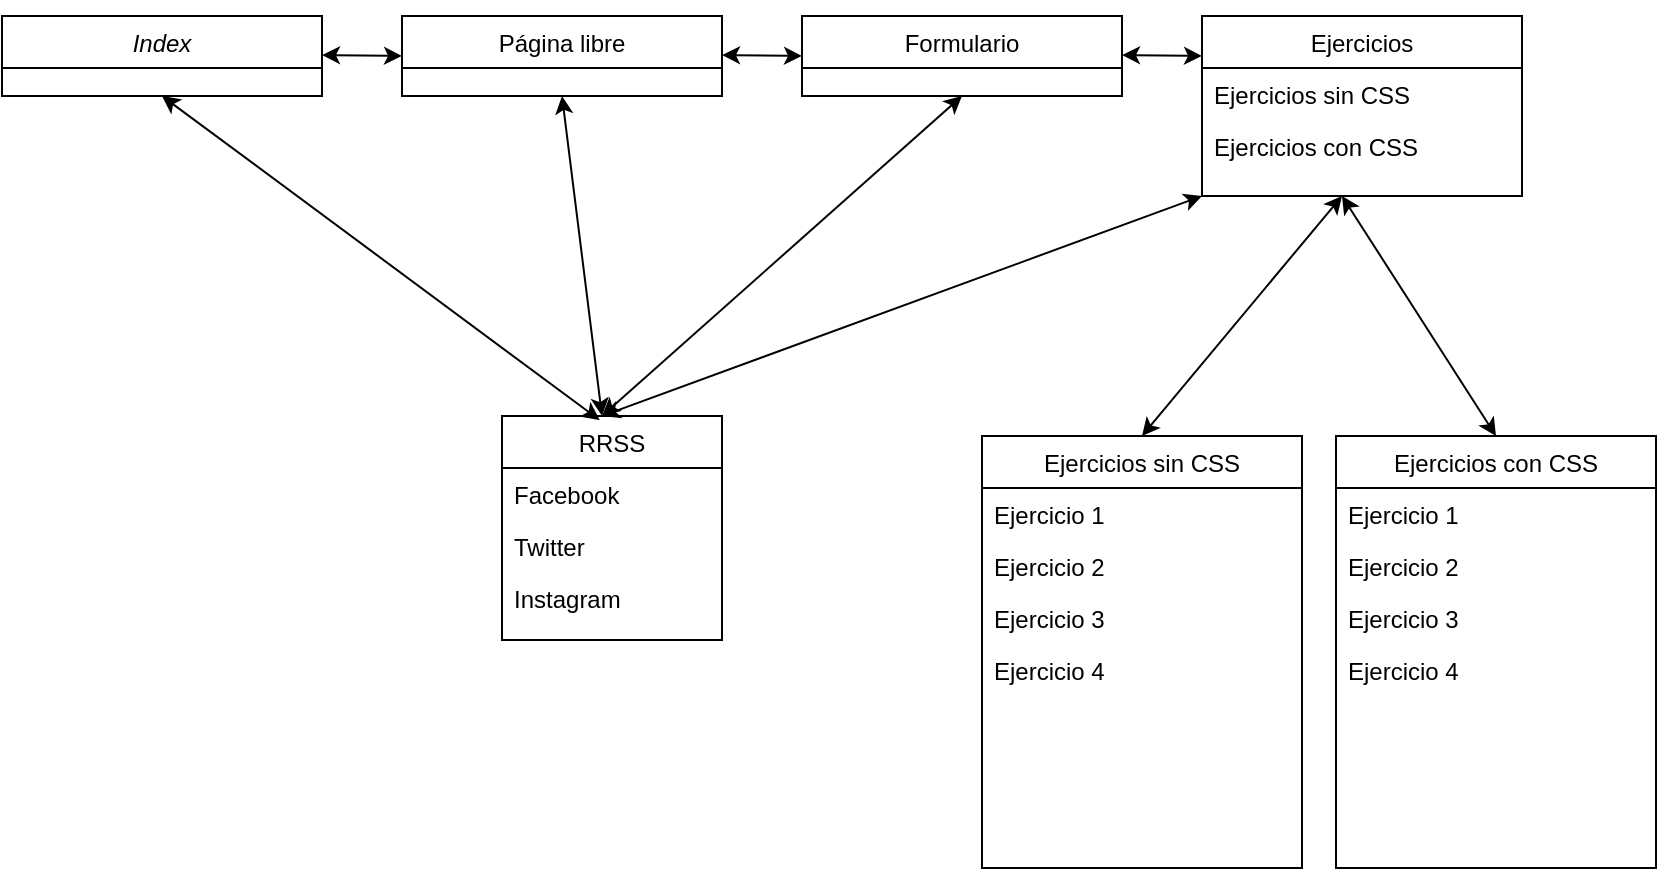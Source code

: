 <mxfile version="24.4.10" type="device">
  <diagram id="C5RBs43oDa-KdzZeNtuy" name="Page-1">
    <mxGraphModel dx="1050" dy="522" grid="1" gridSize="10" guides="1" tooltips="1" connect="1" arrows="1" fold="1" page="1" pageScale="1" pageWidth="827" pageHeight="1169" math="0" shadow="0">
      <root>
        <mxCell id="WIyWlLk6GJQsqaUBKTNV-0" />
        <mxCell id="WIyWlLk6GJQsqaUBKTNV-1" parent="WIyWlLk6GJQsqaUBKTNV-0" />
        <mxCell id="zkfFHV4jXpPFQw0GAbJ--0" value="Index" style="swimlane;fontStyle=2;align=center;verticalAlign=top;childLayout=stackLayout;horizontal=1;startSize=26;horizontalStack=0;resizeParent=1;resizeLast=0;collapsible=1;marginBottom=0;rounded=0;shadow=0;strokeWidth=1;" parent="WIyWlLk6GJQsqaUBKTNV-1" vertex="1">
          <mxGeometry y="40" width="160" height="40" as="geometry">
            <mxRectangle x="230" y="140" width="160" height="26" as="alternateBounds" />
          </mxGeometry>
        </mxCell>
        <mxCell id="zkfFHV4jXpPFQw0GAbJ--6" value="Ejercicios" style="swimlane;fontStyle=0;align=center;verticalAlign=top;childLayout=stackLayout;horizontal=1;startSize=26;horizontalStack=0;resizeParent=1;resizeLast=0;collapsible=1;marginBottom=0;rounded=0;shadow=0;strokeWidth=1;" parent="WIyWlLk6GJQsqaUBKTNV-1" vertex="1">
          <mxGeometry x="600" y="40" width="160" height="90" as="geometry">
            <mxRectangle x="130" y="380" width="160" height="26" as="alternateBounds" />
          </mxGeometry>
        </mxCell>
        <mxCell id="zkfFHV4jXpPFQw0GAbJ--7" value="Ejercicios sin CSS&#xa;" style="text;align=left;verticalAlign=top;spacingLeft=4;spacingRight=4;overflow=hidden;rotatable=0;points=[[0,0.5],[1,0.5]];portConstraint=eastwest;" parent="zkfFHV4jXpPFQw0GAbJ--6" vertex="1">
          <mxGeometry y="26" width="160" height="26" as="geometry" />
        </mxCell>
        <mxCell id="zkfFHV4jXpPFQw0GAbJ--11" value="Ejercicios con CSS" style="text;align=left;verticalAlign=top;spacingLeft=4;spacingRight=4;overflow=hidden;rotatable=0;points=[[0,0.5],[1,0.5]];portConstraint=eastwest;" parent="zkfFHV4jXpPFQw0GAbJ--6" vertex="1">
          <mxGeometry y="52" width="160" height="26" as="geometry" />
        </mxCell>
        <mxCell id="zkfFHV4jXpPFQw0GAbJ--13" value="Formulario&#xa;" style="swimlane;fontStyle=0;align=center;verticalAlign=top;childLayout=stackLayout;horizontal=1;startSize=26;horizontalStack=0;resizeParent=1;resizeLast=0;collapsible=1;marginBottom=0;rounded=0;shadow=0;strokeWidth=1;" parent="WIyWlLk6GJQsqaUBKTNV-1" vertex="1">
          <mxGeometry x="400" y="40" width="160" height="40" as="geometry">
            <mxRectangle x="340" y="380" width="170" height="26" as="alternateBounds" />
          </mxGeometry>
        </mxCell>
        <mxCell id="mXFKbsylmVC2lKPRKeLA-0" style="edgeStyle=orthogonalEdgeStyle;rounded=0;orthogonalLoop=1;jettySize=auto;html=1;exitX=0.25;exitY=0;exitDx=0;exitDy=0;" parent="WIyWlLk6GJQsqaUBKTNV-1" source="zkfFHV4jXpPFQw0GAbJ--17" edge="1">
          <mxGeometry relative="1" as="geometry">
            <mxPoint x="260" y="60" as="targetPoint" />
          </mxGeometry>
        </mxCell>
        <mxCell id="zkfFHV4jXpPFQw0GAbJ--17" value="Página libre&#xa;&#xa;" style="swimlane;fontStyle=0;align=center;verticalAlign=top;childLayout=stackLayout;horizontal=1;startSize=26;horizontalStack=0;resizeParent=1;resizeLast=0;collapsible=1;marginBottom=0;rounded=0;shadow=0;strokeWidth=1;" parent="WIyWlLk6GJQsqaUBKTNV-1" vertex="1">
          <mxGeometry x="200" y="40" width="160" height="40" as="geometry">
            <mxRectangle x="550" y="140" width="160" height="26" as="alternateBounds" />
          </mxGeometry>
        </mxCell>
        <mxCell id="mXFKbsylmVC2lKPRKeLA-4" value="Ejercicios sin CSS&#xa;" style="swimlane;fontStyle=0;align=center;verticalAlign=top;childLayout=stackLayout;horizontal=1;startSize=26;horizontalStack=0;resizeParent=1;resizeLast=0;collapsible=1;marginBottom=0;rounded=0;shadow=0;strokeWidth=1;" parent="WIyWlLk6GJQsqaUBKTNV-1" vertex="1">
          <mxGeometry x="490" y="250" width="160" height="216" as="geometry">
            <mxRectangle x="550" y="140" width="160" height="26" as="alternateBounds" />
          </mxGeometry>
        </mxCell>
        <mxCell id="mXFKbsylmVC2lKPRKeLA-5" value="Ejercicio 1" style="text;align=left;verticalAlign=top;spacingLeft=4;spacingRight=4;overflow=hidden;rotatable=0;points=[[0,0.5],[1,0.5]];portConstraint=eastwest;" parent="mXFKbsylmVC2lKPRKeLA-4" vertex="1">
          <mxGeometry y="26" width="160" height="26" as="geometry" />
        </mxCell>
        <mxCell id="mXFKbsylmVC2lKPRKeLA-6" value="Ejercicio 2&#xa;" style="text;align=left;verticalAlign=top;spacingLeft=4;spacingRight=4;overflow=hidden;rotatable=0;points=[[0,0.5],[1,0.5]];portConstraint=eastwest;rounded=0;shadow=0;html=0;" parent="mXFKbsylmVC2lKPRKeLA-4" vertex="1">
          <mxGeometry y="52" width="160" height="26" as="geometry" />
        </mxCell>
        <mxCell id="mXFKbsylmVC2lKPRKeLA-7" value="Ejercicio 3" style="text;align=left;verticalAlign=top;spacingLeft=4;spacingRight=4;overflow=hidden;rotatable=0;points=[[0,0.5],[1,0.5]];portConstraint=eastwest;rounded=0;shadow=0;html=0;" parent="mXFKbsylmVC2lKPRKeLA-4" vertex="1">
          <mxGeometry y="78" width="160" height="26" as="geometry" />
        </mxCell>
        <mxCell id="mXFKbsylmVC2lKPRKeLA-8" value="Ejercicio 4&#xa;" style="text;align=left;verticalAlign=top;spacingLeft=4;spacingRight=4;overflow=hidden;rotatable=0;points=[[0,0.5],[1,0.5]];portConstraint=eastwest;rounded=0;shadow=0;html=0;" parent="mXFKbsylmVC2lKPRKeLA-4" vertex="1">
          <mxGeometry y="104" width="160" height="26" as="geometry" />
        </mxCell>
        <mxCell id="mXFKbsylmVC2lKPRKeLA-13" value="Ejercicios con CSS&#xa;" style="swimlane;fontStyle=0;align=center;verticalAlign=top;childLayout=stackLayout;horizontal=1;startSize=26;horizontalStack=0;resizeParent=1;resizeLast=0;collapsible=1;marginBottom=0;rounded=0;shadow=0;strokeWidth=1;" parent="WIyWlLk6GJQsqaUBKTNV-1" vertex="1">
          <mxGeometry x="667" y="250" width="160" height="216" as="geometry">
            <mxRectangle x="550" y="140" width="160" height="26" as="alternateBounds" />
          </mxGeometry>
        </mxCell>
        <mxCell id="ZRKE5LhggEKN9O97M0mY-0" value="Ejercicio 1" style="text;align=left;verticalAlign=top;spacingLeft=4;spacingRight=4;overflow=hidden;rotatable=0;points=[[0,0.5],[1,0.5]];portConstraint=eastwest;" vertex="1" parent="mXFKbsylmVC2lKPRKeLA-13">
          <mxGeometry y="26" width="160" height="26" as="geometry" />
        </mxCell>
        <mxCell id="ZRKE5LhggEKN9O97M0mY-1" value="Ejercicio 2&#xa;" style="text;align=left;verticalAlign=top;spacingLeft=4;spacingRight=4;overflow=hidden;rotatable=0;points=[[0,0.5],[1,0.5]];portConstraint=eastwest;rounded=0;shadow=0;html=0;" vertex="1" parent="mXFKbsylmVC2lKPRKeLA-13">
          <mxGeometry y="52" width="160" height="26" as="geometry" />
        </mxCell>
        <mxCell id="ZRKE5LhggEKN9O97M0mY-2" value="Ejercicio 3" style="text;align=left;verticalAlign=top;spacingLeft=4;spacingRight=4;overflow=hidden;rotatable=0;points=[[0,0.5],[1,0.5]];portConstraint=eastwest;rounded=0;shadow=0;html=0;" vertex="1" parent="mXFKbsylmVC2lKPRKeLA-13">
          <mxGeometry y="78" width="160" height="26" as="geometry" />
        </mxCell>
        <mxCell id="ZRKE5LhggEKN9O97M0mY-3" value="Ejercicio 4&#xa;" style="text;align=left;verticalAlign=top;spacingLeft=4;spacingRight=4;overflow=hidden;rotatable=0;points=[[0,0.5],[1,0.5]];portConstraint=eastwest;rounded=0;shadow=0;html=0;" vertex="1" parent="mXFKbsylmVC2lKPRKeLA-13">
          <mxGeometry y="104" width="160" height="26" as="geometry" />
        </mxCell>
        <mxCell id="mXFKbsylmVC2lKPRKeLA-24" value="" style="endArrow=classic;startArrow=classic;html=1;rounded=0;exitX=0.5;exitY=0;exitDx=0;exitDy=0;" parent="WIyWlLk6GJQsqaUBKTNV-1" source="mXFKbsylmVC2lKPRKeLA-4" edge="1">
          <mxGeometry width="50" height="50" relative="1" as="geometry">
            <mxPoint x="530" y="250" as="sourcePoint" />
            <mxPoint x="670" y="130" as="targetPoint" />
          </mxGeometry>
        </mxCell>
        <mxCell id="mXFKbsylmVC2lKPRKeLA-25" value="" style="endArrow=classic;startArrow=classic;html=1;rounded=0;exitX=0.5;exitY=0;exitDx=0;exitDy=0;" parent="WIyWlLk6GJQsqaUBKTNV-1" source="mXFKbsylmVC2lKPRKeLA-13" edge="1">
          <mxGeometry width="50" height="50" relative="1" as="geometry">
            <mxPoint x="710" y="250" as="sourcePoint" />
            <mxPoint x="670" y="130" as="targetPoint" />
          </mxGeometry>
        </mxCell>
        <mxCell id="mXFKbsylmVC2lKPRKeLA-30" value="" style="endArrow=classic;startArrow=classic;html=1;rounded=0;entryX=0;entryY=0.5;entryDx=0;entryDy=0;" parent="WIyWlLk6GJQsqaUBKTNV-1" target="zkfFHV4jXpPFQw0GAbJ--13" edge="1">
          <mxGeometry width="50" height="50" relative="1" as="geometry">
            <mxPoint x="360" y="59.5" as="sourcePoint" />
            <mxPoint x="390" y="59.5" as="targetPoint" />
          </mxGeometry>
        </mxCell>
        <mxCell id="mXFKbsylmVC2lKPRKeLA-32" value="RRSS" style="swimlane;fontStyle=0;align=center;verticalAlign=top;childLayout=stackLayout;horizontal=1;startSize=26;horizontalStack=0;resizeParent=1;resizeLast=0;collapsible=1;marginBottom=0;rounded=0;shadow=0;strokeWidth=1;" parent="WIyWlLk6GJQsqaUBKTNV-1" vertex="1">
          <mxGeometry x="250" y="240" width="110" height="112" as="geometry">
            <mxRectangle x="550" y="140" width="160" height="26" as="alternateBounds" />
          </mxGeometry>
        </mxCell>
        <mxCell id="mXFKbsylmVC2lKPRKeLA-33" value="Facebook&#xa;" style="text;align=left;verticalAlign=top;spacingLeft=4;spacingRight=4;overflow=hidden;rotatable=0;points=[[0,0.5],[1,0.5]];portConstraint=eastwest;" parent="mXFKbsylmVC2lKPRKeLA-32" vertex="1">
          <mxGeometry y="26" width="110" height="26" as="geometry" />
        </mxCell>
        <mxCell id="mXFKbsylmVC2lKPRKeLA-34" value="Twitter" style="text;align=left;verticalAlign=top;spacingLeft=4;spacingRight=4;overflow=hidden;rotatable=0;points=[[0,0.5],[1,0.5]];portConstraint=eastwest;rounded=0;shadow=0;html=0;" parent="mXFKbsylmVC2lKPRKeLA-32" vertex="1">
          <mxGeometry y="52" width="110" height="26" as="geometry" />
        </mxCell>
        <mxCell id="mXFKbsylmVC2lKPRKeLA-35" value="Instagram" style="text;align=left;verticalAlign=top;spacingLeft=4;spacingRight=4;overflow=hidden;rotatable=0;points=[[0,0.5],[1,0.5]];portConstraint=eastwest;rounded=0;shadow=0;html=0;" parent="mXFKbsylmVC2lKPRKeLA-32" vertex="1">
          <mxGeometry y="78" width="110" height="26" as="geometry" />
        </mxCell>
        <mxCell id="mXFKbsylmVC2lKPRKeLA-41" value="" style="endArrow=classic;startArrow=classic;html=1;rounded=0;entryX=0;entryY=0.5;entryDx=0;entryDy=0;" parent="WIyWlLk6GJQsqaUBKTNV-1" edge="1">
          <mxGeometry width="50" height="50" relative="1" as="geometry">
            <mxPoint x="160" y="59.5" as="sourcePoint" />
            <mxPoint x="200" y="60" as="targetPoint" />
          </mxGeometry>
        </mxCell>
        <mxCell id="mXFKbsylmVC2lKPRKeLA-42" value="" style="endArrow=classic;startArrow=classic;html=1;rounded=0;entryX=0;entryY=0.5;entryDx=0;entryDy=0;" parent="WIyWlLk6GJQsqaUBKTNV-1" edge="1">
          <mxGeometry width="50" height="50" relative="1" as="geometry">
            <mxPoint x="560" y="59.5" as="sourcePoint" />
            <mxPoint x="600" y="60" as="targetPoint" />
          </mxGeometry>
        </mxCell>
        <mxCell id="mXFKbsylmVC2lKPRKeLA-44" value="" style="endArrow=classic;startArrow=classic;html=1;rounded=0;entryX=0.5;entryY=1;entryDx=0;entryDy=0;exitX=0.444;exitY=0.018;exitDx=0;exitDy=0;exitPerimeter=0;" parent="WIyWlLk6GJQsqaUBKTNV-1" source="mXFKbsylmVC2lKPRKeLA-32" target="zkfFHV4jXpPFQw0GAbJ--0" edge="1">
          <mxGeometry width="50" height="50" relative="1" as="geometry">
            <mxPoint x="210" y="180" as="sourcePoint" />
            <mxPoint x="260" y="130" as="targetPoint" />
          </mxGeometry>
        </mxCell>
        <mxCell id="mXFKbsylmVC2lKPRKeLA-45" value="" style="endArrow=classic;startArrow=classic;html=1;rounded=0;entryX=0.5;entryY=1;entryDx=0;entryDy=0;" parent="WIyWlLk6GJQsqaUBKTNV-1" target="zkfFHV4jXpPFQw0GAbJ--17" edge="1">
          <mxGeometry width="50" height="50" relative="1" as="geometry">
            <mxPoint x="300" y="240" as="sourcePoint" />
            <mxPoint x="200" y="78" as="targetPoint" />
          </mxGeometry>
        </mxCell>
        <mxCell id="mXFKbsylmVC2lKPRKeLA-46" value="" style="endArrow=classic;startArrow=classic;html=1;rounded=0;exitX=0.5;exitY=1;exitDx=0;exitDy=0;" parent="WIyWlLk6GJQsqaUBKTNV-1" source="zkfFHV4jXpPFQw0GAbJ--13" edge="1">
          <mxGeometry width="50" height="50" relative="1" as="geometry">
            <mxPoint x="569" y="272" as="sourcePoint" />
            <mxPoint x="300" y="240" as="targetPoint" />
          </mxGeometry>
        </mxCell>
        <mxCell id="mXFKbsylmVC2lKPRKeLA-47" value="" style="endArrow=classic;startArrow=classic;html=1;rounded=0;exitX=0;exitY=1;exitDx=0;exitDy=0;" parent="WIyWlLk6GJQsqaUBKTNV-1" source="zkfFHV4jXpPFQw0GAbJ--6" edge="1">
          <mxGeometry width="50" height="50" relative="1" as="geometry">
            <mxPoint x="709" y="302" as="sourcePoint" />
            <mxPoint x="300" y="240" as="targetPoint" />
          </mxGeometry>
        </mxCell>
      </root>
    </mxGraphModel>
  </diagram>
</mxfile>
